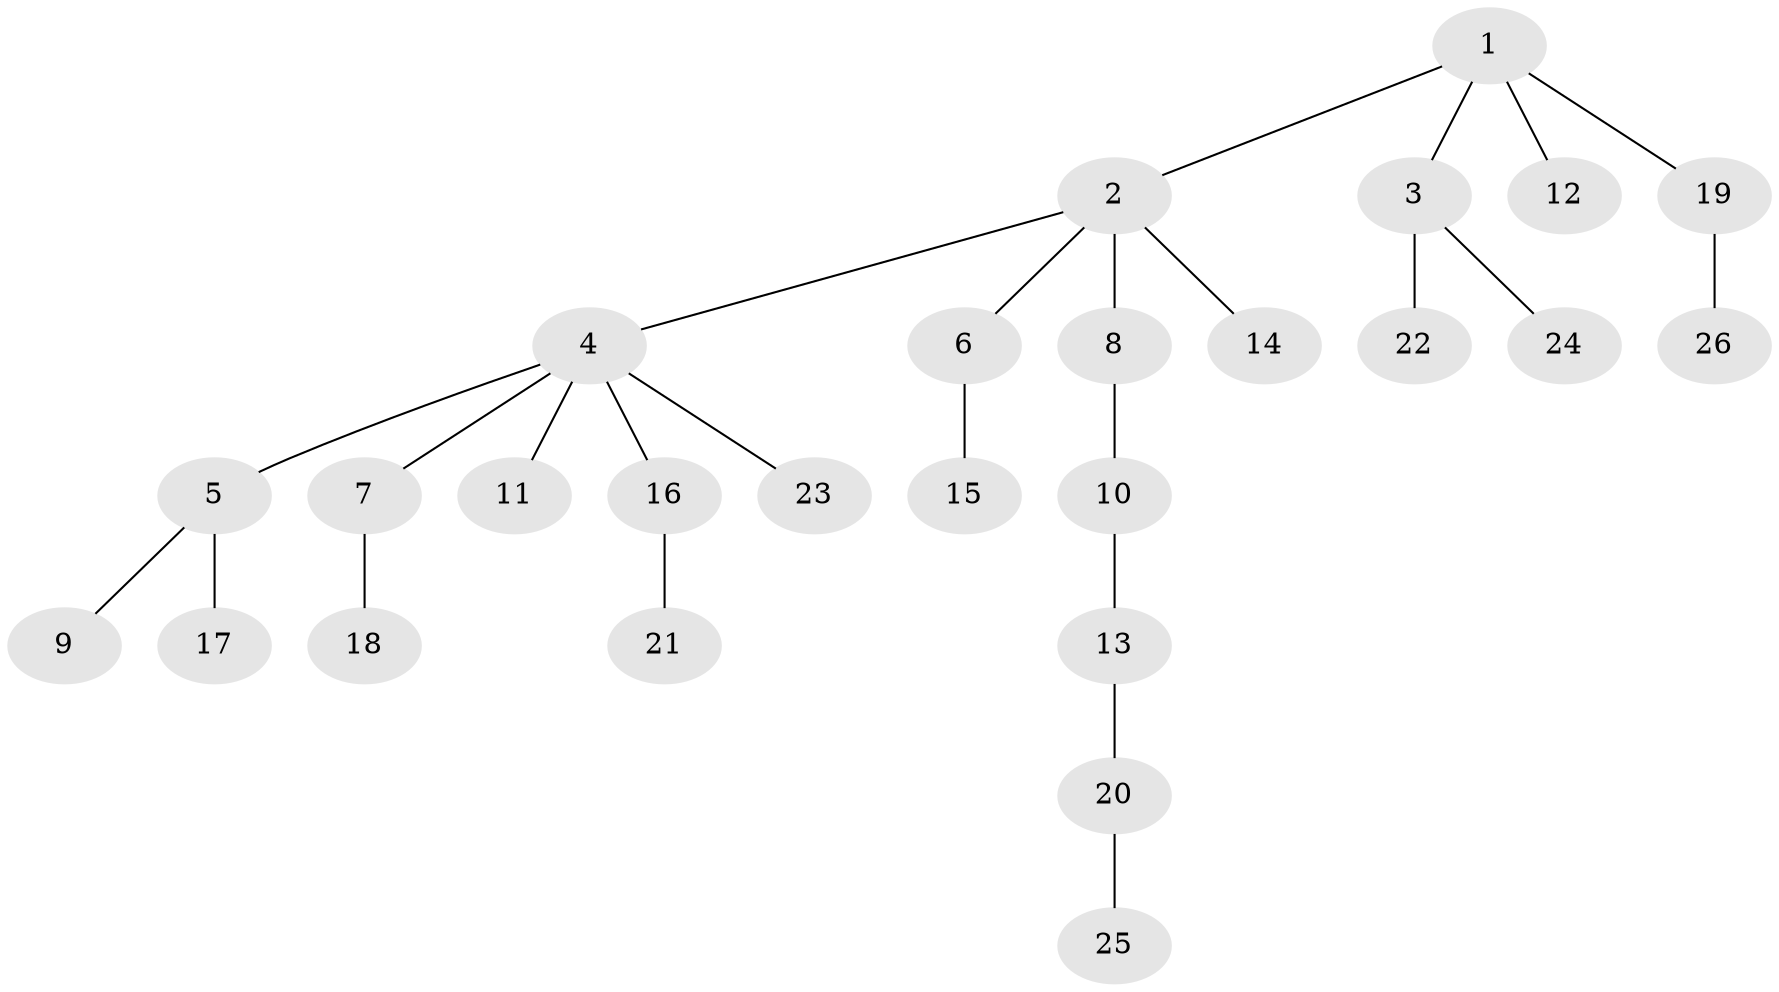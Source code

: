 // original degree distribution, {6: 0.011904761904761904, 5: 0.047619047619047616, 3: 0.14285714285714285, 7: 0.011904761904761904, 2: 0.2261904761904762, 4: 0.047619047619047616, 1: 0.5119047619047619}
// Generated by graph-tools (version 1.1) at 2025/52/03/04/25 22:52:01]
// undirected, 26 vertices, 25 edges
graph export_dot {
  node [color=gray90,style=filled];
  1;
  2;
  3;
  4;
  5;
  6;
  7;
  8;
  9;
  10;
  11;
  12;
  13;
  14;
  15;
  16;
  17;
  18;
  19;
  20;
  21;
  22;
  23;
  24;
  25;
  26;
  1 -- 2 [weight=1.0];
  1 -- 3 [weight=1.0];
  1 -- 12 [weight=1.0];
  1 -- 19 [weight=1.0];
  2 -- 4 [weight=1.0];
  2 -- 6 [weight=1.0];
  2 -- 8 [weight=1.0];
  2 -- 14 [weight=1.0];
  3 -- 22 [weight=1.0];
  3 -- 24 [weight=1.0];
  4 -- 5 [weight=1.0];
  4 -- 7 [weight=1.0];
  4 -- 11 [weight=1.0];
  4 -- 16 [weight=1.0];
  4 -- 23 [weight=1.0];
  5 -- 9 [weight=1.0];
  5 -- 17 [weight=1.0];
  6 -- 15 [weight=1.0];
  7 -- 18 [weight=1.0];
  8 -- 10 [weight=1.0];
  10 -- 13 [weight=1.0];
  13 -- 20 [weight=1.0];
  16 -- 21 [weight=1.0];
  19 -- 26 [weight=1.0];
  20 -- 25 [weight=1.0];
}
